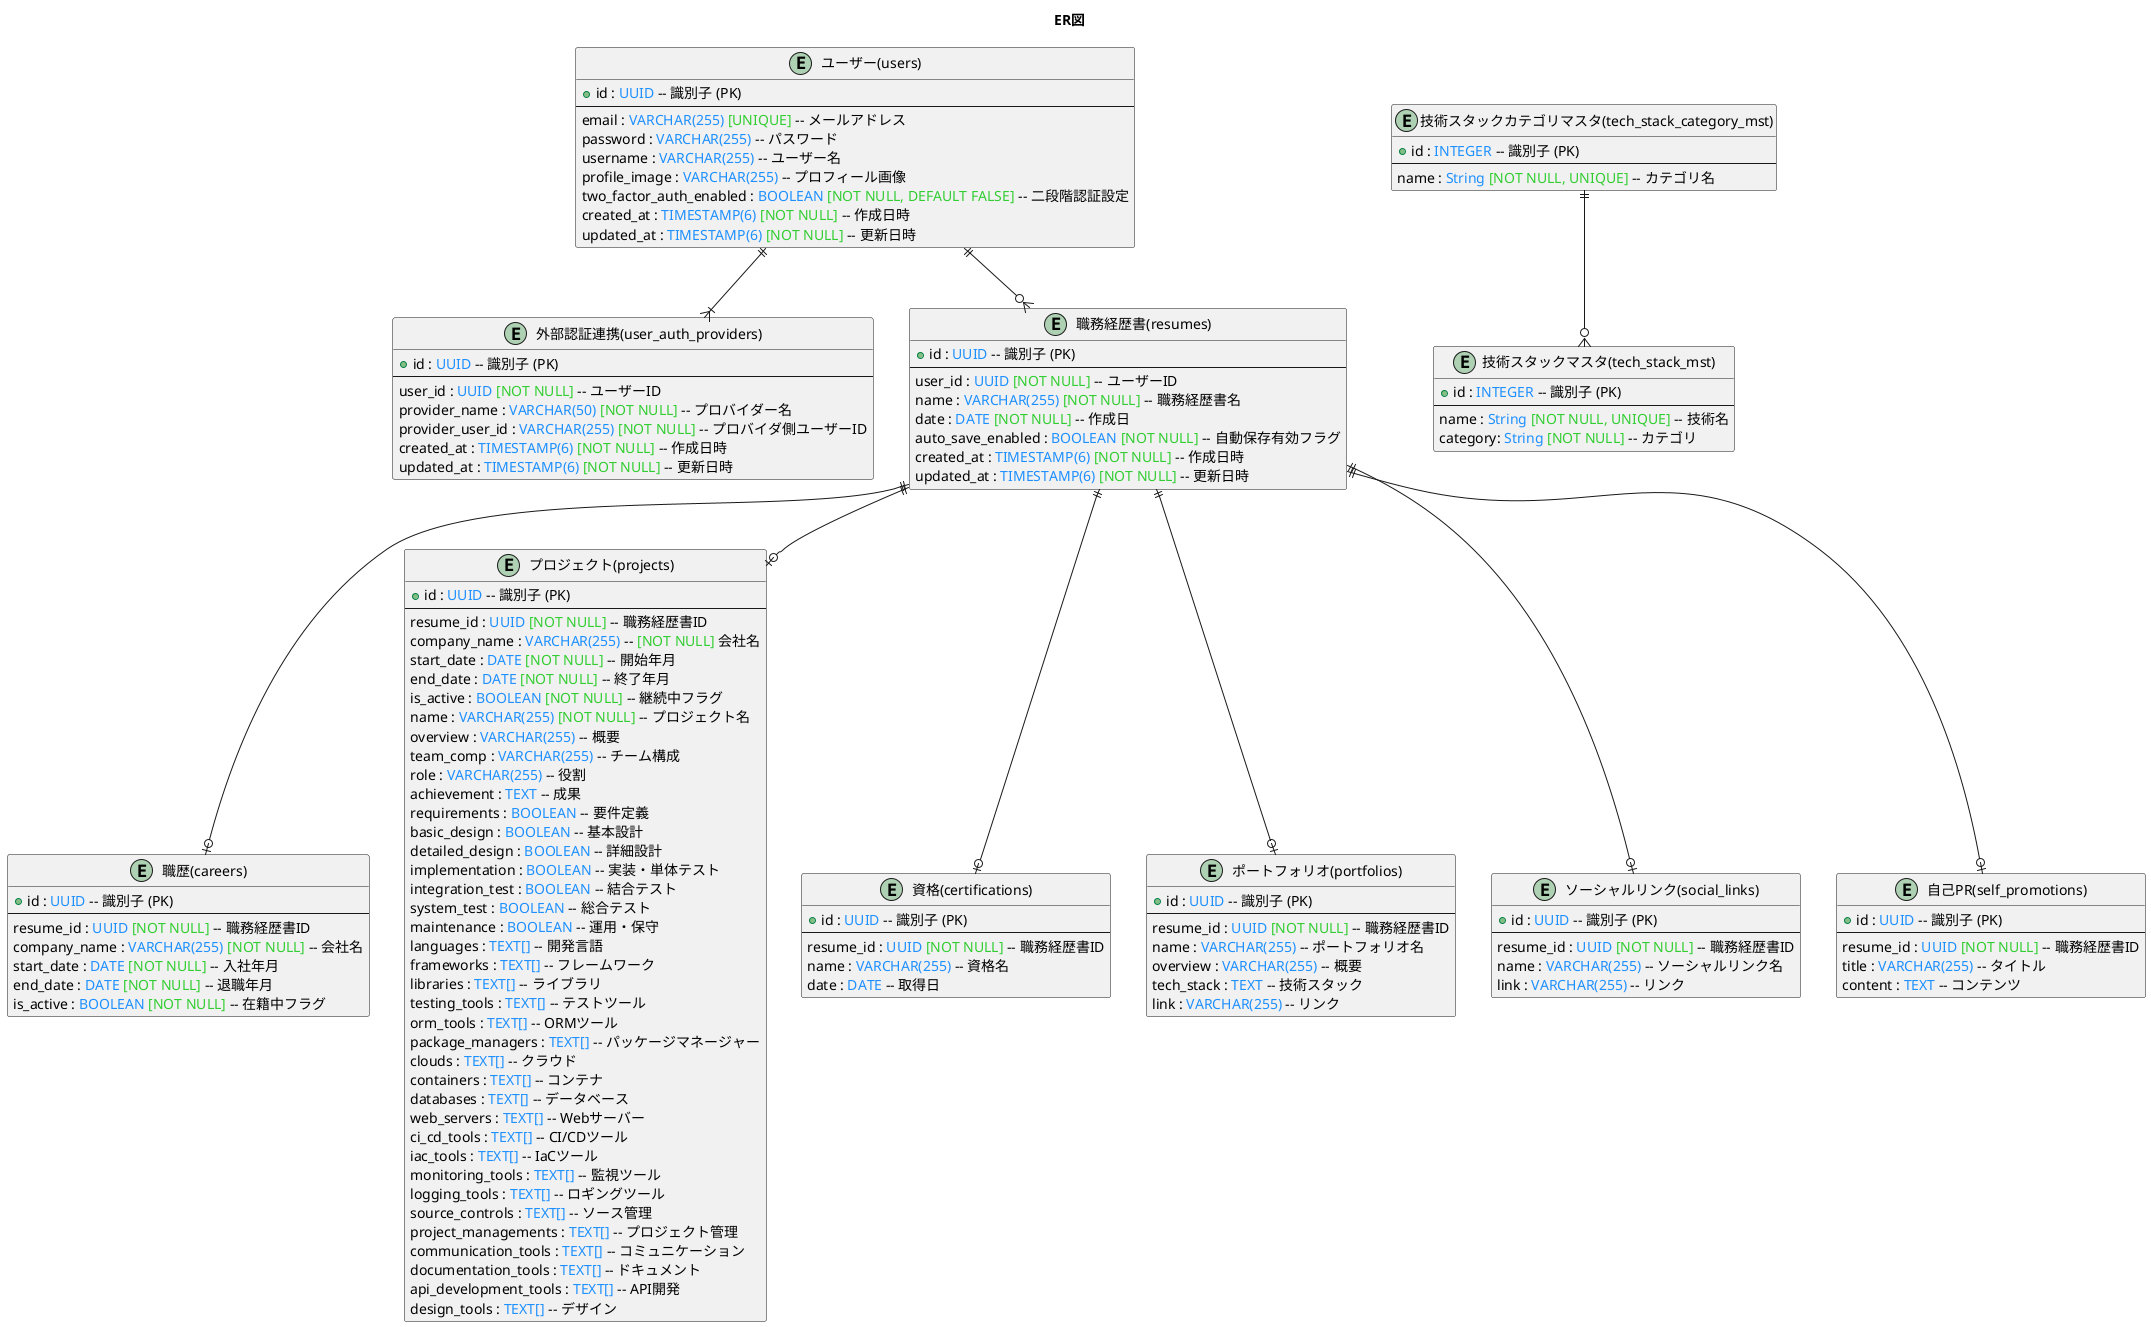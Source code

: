 @startuml ER図

title ER図

entity "ユーザー(users)" as users {
    + id : <color:#1E90FF>UUID</color> -- 識別子 (PK)
    --
    email : <color:#1E90FF>VARCHAR(255)</color> <color:#32CD32>[UNIQUE]</color> -- メールアドレス
    password : <color:#1E90FF>VARCHAR(255)</color> -- パスワード
    username : <color:#1E90FF>VARCHAR(255)</color> -- ユーザー名
    profile_image : <color:#1E90FF>VARCHAR(255)</color> -- プロフィール画像
    two_factor_auth_enabled : <color:#1E90FF>BOOLEAN</color> <color:#32CD32>[NOT NULL, DEFAULT FALSE]</color> -- 二段階認証設定
    created_at : <color:#1E90FF>TIMESTAMP(6)</color> <color:#32CD32>[NOT NULL]</color> -- 作成日時
    updated_at : <color:#1E90FF>TIMESTAMP(6)</color> <color:#32CD32>[NOT NULL]</color> -- 更新日時
}

entity "外部認証連携(user_auth_providers)" as UserAuthProviders {
    + id : <color:#1E90FF>UUID</color> -- 識別子 (PK)
    --
    user_id : <color:#1E90FF>UUID</color> <color:#32CD32>[NOT NULL]</color> -- ユーザーID
    provider_name : <color:#1E90FF>VARCHAR(50)</color> <color:#32CD32>[NOT NULL]</color> -- プロバイダー名
    provider_user_id : <color:#1E90FF>VARCHAR(255)</color> <color:#32CD32>[NOT NULL]</color> -- プロバイダ側ユーザーID
    created_at : <color:#1E90FF>TIMESTAMP(6)</color> <color:#32CD32>[NOT NULL]</color> -- 作成日時
    updated_at : <color:#1E90FF>TIMESTAMP(6)</color> <color:#32CD32>[NOT NULL]</color> -- 更新日時
}

entity "職務経歴書(resumes)" as Resumes {
    + id : <color:#1E90FF>UUID</color> -- 識別子 (PK)
    --
    user_id : <color:#1E90FF>UUID</color> <color:#32CD32>[NOT NULL]</color> -- ユーザーID
    name : <color:#1E90FF>VARCHAR(255)</color> <color:#32CD32>[NOT NULL]</color> -- 職務経歴書名
    date : <color:#1E90FF>DATE</color> <color:#32CD32>[NOT NULL]</color> -- 作成日
    auto_save_enabled : <color:#1E90FF>BOOLEAN</color> <color:#32CD32>[NOT NULL]</color> -- 自動保存有効フラグ
    created_at : <color:#1E90FF>TIMESTAMP(6)</color> <color:#32CD32>[NOT NULL]</color> -- 作成日時
    updated_at : <color:#1E90FF>TIMESTAMP(6)</color> <color:#32CD32>[NOT NULL]</color> -- 更新日時
}

entity "職歴(careers)" as Careers {
    + id : <color:#1E90FF>UUID</color> -- 識別子 (PK)
    --
    resume_id : <color:#1E90FF>UUID</color> <color:#32CD32>[NOT NULL]</color> -- 職務経歴書ID
    company_name : <color:#1E90FF>VARCHAR(255)</color> <color:#32CD32>[NOT NULL]</color> -- 会社名
    start_date : <color:#1E90FF>DATE</color> <color:#32CD32>[NOT NULL]</color> -- 入社年月
    end_date : <color:#1E90FF>DATE</color> <color:#32CD32>[NOT NULL]</color> -- 退職年月
    is_active : <color:#1E90FF>BOOLEAN</color> <color:#32CD32>[NOT NULL]</color> -- 在籍中フラグ
}

entity "プロジェクト(projects)" as Projects {
    + id : <color:#1E90FF>UUID</color> -- 識別子 (PK)
    --
    resume_id : <color:#1E90FF>UUID</color> <color:#32CD32>[NOT NULL]</color> -- 職務経歴書ID
    company_name : <color:#1E90FF>VARCHAR(255)</color> -- <color:#32CD32>[NOT NULL]</color> 会社名
    start_date : <color:#1E90FF>DATE</color> <color:#32CD32>[NOT NULL]</color> -- 開始年月
    end_date : <color:#1E90FF>DATE</color> <color:#32CD32>[NOT NULL]</color> -- 終了年月
    is_active : <color:#1E90FF>BOOLEAN</color> <color:#32CD32>[NOT NULL]</color> -- 継続中フラグ
    name : <color:#1E90FF>VARCHAR(255)</color> <color:#32CD32>[NOT NULL]</color> -- プロジェクト名
    overview : <color:#1E90FF>VARCHAR(255)</color> -- 概要
    team_comp : <color:#1E90FF>VARCHAR(255)</color> -- チーム構成
    role : <color:#1E90FF>VARCHAR(255)</color> -- 役割
    achievement : <color:#1E90FF>TEXT</color> -- 成果
    requirements : <color:#1E90FF>BOOLEAN</color> -- 要件定義
    basic_design : <color:#1E90FF>BOOLEAN</color> -- 基本設計
    detailed_design : <color:#1E90FF>BOOLEAN</color> -- 詳細設計
    implementation : <color:#1E90FF>BOOLEAN</color> -- 実装・単体テスト
    integration_test : <color:#1E90FF>BOOLEAN</color> -- 結合テスト
    system_test : <color:#1E90FF>BOOLEAN</color> -- 総合テスト
    maintenance : <color:#1E90FF>BOOLEAN</color> -- 運用・保守
    languages : <color:#1E90FF>TEXT[]</color> -- 開発言語
    frameworks : <color:#1E90FF>TEXT[]</color> -- フレームワーク
    libraries : <color:#1E90FF>TEXT[]</color> -- ライブラリ
    testing_tools : <color:#1E90FF>TEXT[]</color> -- テストツール
    orm_tools : <color:#1E90FF>TEXT[]</color> -- ORMツール
    package_managers : <color:#1E90FF>TEXT[]</color> -- パッケージマネージャー
    clouds : <color:#1E90FF>TEXT[]</color> -- クラウド
    containers : <color:#1E90FF>TEXT[]</color> -- コンテナ
    databases : <color:#1E90FF>TEXT[]</color> -- データベース
    web_servers : <color:#1E90FF>TEXT[]</color> -- Webサーバー
    ci_cd_tools : <color:#1E90FF>TEXT[]</color> -- CI/CDツール
    iac_tools : <color:#1E90FF>TEXT[]</color> -- IaCツール
    monitoring_tools : <color:#1E90FF>TEXT[]</color> -- 監視ツール
    logging_tools : <color:#1E90FF>TEXT[]</color> -- ロギングツール
    source_controls : <color:#1E90FF>TEXT[]</color> -- ソース管理
    project_managements : <color:#1E90FF>TEXT[]</color> -- プロジェクト管理
    communication_tools : <color:#1E90FF>TEXT[]</color> -- コミュニケーション
    documentation_tools : <color:#1E90FF>TEXT[]</color> -- ドキュメント
    api_development_tools : <color:#1E90FF>TEXT[]</color> -- API開発
    design_tools : <color:#1E90FF>TEXT[]</color> -- デザイン
}

entity "資格(certifications)" as Certifications {
    + id : <color:#1E90FF>UUID</color> -- 識別子 (PK)
    --
    resume_id : <color:#1E90FF>UUID</color> <color:#32CD32>[NOT NULL]</color> -- 職務経歴書ID
    name : <color:#1E90FF>VARCHAR(255)</color> -- 資格名
    date : <color:#1E90FF>DATE</color> -- 取得日
}

entity "ポートフォリオ(portfolios)" as Portfolios {
    + id : <color:#1E90FF>UUID</color> -- 識別子 (PK)
    --
    resume_id : <color:#1E90FF>UUID</color> <color:#32CD32>[NOT NULL]</color> -- 職務経歴書ID
    name : <color:#1E90FF>VARCHAR(255)</color> -- ポートフォリオ名
    overview : <color:#1E90FF>VARCHAR(255)</color> -- 概要
    tech_stack : <color:#1E90FF>TEXT</color> -- 技術スタック
    link : <color:#1E90FF>VARCHAR(255)</color> -- リンク
}

entity "ソーシャルリンク(social_links)" as SocialLinks {
    + id : <color:#1E90FF>UUID</color> -- 識別子 (PK)
    --
    resume_id : <color:#1E90FF>UUID</color> <color:#32CD32>[NOT NULL]</color> -- 職務経歴書ID
    name : <color:#1E90FF>VARCHAR(255)</color> -- ソーシャルリンク名
    link : <color:#1E90FF>VARCHAR(255)</color> -- リンク
}

entity "自己PR(self_promotions)" as SelfPromotions {
    + id : <color:#1E90FF>UUID</color> -- 識別子 (PK)
    --
    resume_id : <color:#1E90FF>UUID</color> <color:#32CD32>[NOT NULL]</color> -- 職務経歴書ID
    title : <color:#1E90FF>VARCHAR(255)</color> -- タイトル
    content : <color:#1E90FF>TEXT</color> -- コンテンツ
}

entity "技術スタックマスタ(tech_stack_mst)" as TechStackMst {
    + id : <color:#1E90FF>INTEGER</color> -- 識別子 (PK)
    --
    name : <color:#1E90FF>String</color> <color:#32CD32>[NOT NULL, UNIQUE]</color> -- 技術名
    category: <color:#1E90FF>String</color> <color:#32CD32>[NOT NULL]</color> -- カテゴリ
}

entity "技術スタックカテゴリマスタ(tech_stack_category_mst)" as TechStackCategoryMst {
    + id : <color:#1E90FF>INTEGER</color> -- 識別子 (PK)
    --
    name : <color:#1E90FF>String</color> <color:#32CD32>[NOT NULL, UNIQUE]</color> -- カテゴリ名
}

' ----------------------
' リレーション定義
' ----------------------
users ||--o{ Resumes
users ||--|{ UserAuthProviders

Resumes ||--o| Careers
Resumes ||--o| Projects
Resumes ||--o| Certifications
Resumes ||--o| Portfolios
Resumes ||--o| SocialLinks
Resumes ||--o| SelfPromotions

TechStackCategoryMst ||--o{ TechStackMst

@enduml
